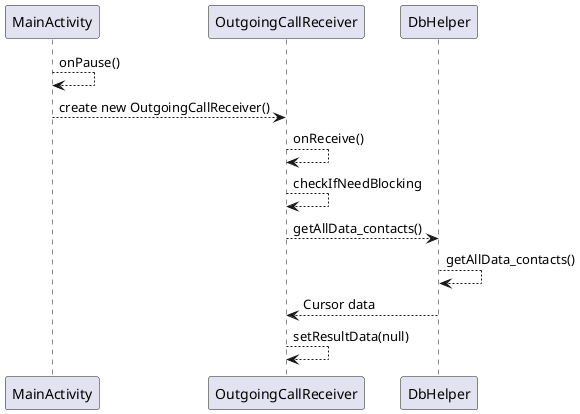 @startuml
MainActivity-->MainActivity:onPause()
MainActivity-->OutgoingCallReceiver:create new OutgoingCallReceiver()
OutgoingCallReceiver-->OutgoingCallReceiver:onReceive()
OutgoingCallReceiver-->OutgoingCallReceiver:checkIfNeedBlocking
OutgoingCallReceiver-->DbHelper:getAllData_contacts()
DbHelper-->DbHelper:getAllData_contacts()
DbHelper-->OutgoingCallReceiver:Cursor data
OutgoingCallReceiver-->OutgoingCallReceiver:setResultData(null)
@enduml